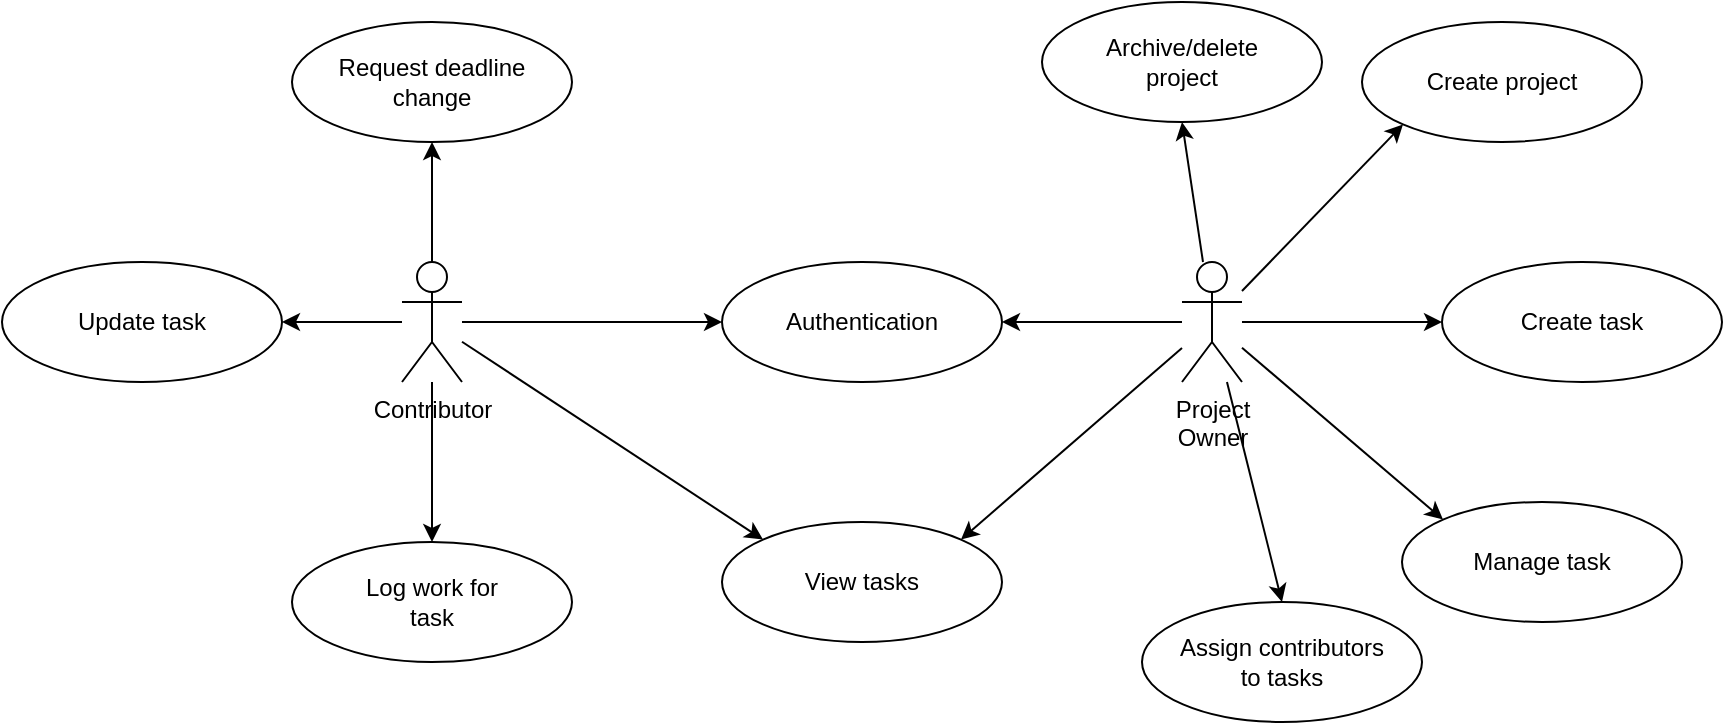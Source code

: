 <mxfile version="24.7.17">
  <diagram name="Page-1" id="1nHGlWU5jBoHTrUnYx-W">
    <mxGraphModel dx="2446" dy="782" grid="1" gridSize="10" guides="1" tooltips="1" connect="1" arrows="1" fold="1" page="1" pageScale="1" pageWidth="850" pageHeight="1100" math="0" shadow="0">
      <root>
        <mxCell id="0" />
        <mxCell id="1" parent="0" />
        <mxCell id="KlgS9JjJHQomffS3OAyq-1" value="Authentication" style="ellipse;whiteSpace=wrap;html=1;" vertex="1" parent="1">
          <mxGeometry x="280" y="310" width="140" height="60" as="geometry" />
        </mxCell>
        <mxCell id="KlgS9JjJHQomffS3OAyq-2" value="Project&lt;br&gt; Owner" style="shape=umlActor;verticalLabelPosition=bottom;verticalAlign=top;html=1;outlineConnect=0;" vertex="1" parent="1">
          <mxGeometry x="510" y="310" width="30" height="60" as="geometry" />
        </mxCell>
        <mxCell id="KlgS9JjJHQomffS3OAyq-3" value="" style="endArrow=classic;html=1;rounded=0;entryX=1;entryY=0.5;entryDx=0;entryDy=0;" edge="1" parent="1" source="KlgS9JjJHQomffS3OAyq-2" target="KlgS9JjJHQomffS3OAyq-1">
          <mxGeometry width="50" height="50" relative="1" as="geometry">
            <mxPoint x="350" y="380" as="sourcePoint" />
            <mxPoint x="400" y="330" as="targetPoint" />
          </mxGeometry>
        </mxCell>
        <mxCell id="KlgS9JjJHQomffS3OAyq-5" value="Create project" style="ellipse;whiteSpace=wrap;html=1;" vertex="1" parent="1">
          <mxGeometry x="600" y="190" width="140" height="60" as="geometry" />
        </mxCell>
        <mxCell id="KlgS9JjJHQomffS3OAyq-8" value="" style="endArrow=classic;html=1;rounded=0;entryX=0;entryY=1;entryDx=0;entryDy=0;" edge="1" parent="1" source="KlgS9JjJHQomffS3OAyq-2" target="KlgS9JjJHQomffS3OAyq-5">
          <mxGeometry width="50" height="50" relative="1" as="geometry">
            <mxPoint x="390" y="330" as="sourcePoint" />
            <mxPoint x="200" y="340" as="targetPoint" />
          </mxGeometry>
        </mxCell>
        <mxCell id="KlgS9JjJHQomffS3OAyq-10" value="Create task" style="ellipse;whiteSpace=wrap;html=1;" vertex="1" parent="1">
          <mxGeometry x="640" y="310" width="140" height="60" as="geometry" />
        </mxCell>
        <mxCell id="KlgS9JjJHQomffS3OAyq-11" value="" style="endArrow=classic;html=1;rounded=0;entryX=0;entryY=0.5;entryDx=0;entryDy=0;" edge="1" parent="1" source="KlgS9JjJHQomffS3OAyq-2" target="KlgS9JjJHQomffS3OAyq-10">
          <mxGeometry width="50" height="50" relative="1" as="geometry">
            <mxPoint x="390" y="330" as="sourcePoint" />
            <mxPoint x="200" y="240" as="targetPoint" />
          </mxGeometry>
        </mxCell>
        <mxCell id="KlgS9JjJHQomffS3OAyq-13" value="Assign contributors &lt;br&gt;to tasks" style="ellipse;whiteSpace=wrap;html=1;" vertex="1" parent="1">
          <mxGeometry x="490" y="480" width="140" height="60" as="geometry" />
        </mxCell>
        <mxCell id="KlgS9JjJHQomffS3OAyq-14" value="" style="endArrow=classic;html=1;rounded=0;entryX=0.5;entryY=0;entryDx=0;entryDy=0;" edge="1" parent="1" source="KlgS9JjJHQomffS3OAyq-2" target="KlgS9JjJHQomffS3OAyq-13">
          <mxGeometry width="50" height="50" relative="1" as="geometry">
            <mxPoint x="390" y="330" as="sourcePoint" />
            <mxPoint x="470" y="460" as="targetPoint" />
          </mxGeometry>
        </mxCell>
        <mxCell id="KlgS9JjJHQomffS3OAyq-16" value="Manage task" style="ellipse;whiteSpace=wrap;html=1;" vertex="1" parent="1">
          <mxGeometry x="620" y="430" width="140" height="60" as="geometry" />
        </mxCell>
        <mxCell id="KlgS9JjJHQomffS3OAyq-17" value="" style="endArrow=classic;html=1;rounded=0;entryX=0;entryY=0;entryDx=0;entryDy=0;" edge="1" parent="1" source="KlgS9JjJHQomffS3OAyq-2" target="KlgS9JjJHQomffS3OAyq-16">
          <mxGeometry width="50" height="50" relative="1" as="geometry">
            <mxPoint x="536" y="380" as="sourcePoint" />
            <mxPoint x="540" y="480" as="targetPoint" />
          </mxGeometry>
        </mxCell>
        <mxCell id="KlgS9JjJHQomffS3OAyq-19" value="View tasks" style="ellipse;whiteSpace=wrap;html=1;" vertex="1" parent="1">
          <mxGeometry x="280" y="440" width="140" height="60" as="geometry" />
        </mxCell>
        <mxCell id="KlgS9JjJHQomffS3OAyq-20" value="" style="endArrow=classic;html=1;rounded=0;entryX=1;entryY=0;entryDx=0;entryDy=0;" edge="1" parent="1" source="KlgS9JjJHQomffS3OAyq-2" target="KlgS9JjJHQomffS3OAyq-19">
          <mxGeometry width="50" height="50" relative="1" as="geometry">
            <mxPoint x="536" y="380" as="sourcePoint" />
            <mxPoint x="540" y="480" as="targetPoint" />
          </mxGeometry>
        </mxCell>
        <mxCell id="KlgS9JjJHQomffS3OAyq-21" value="Archive/delete &lt;br&gt;project" style="ellipse;whiteSpace=wrap;html=1;" vertex="1" parent="1">
          <mxGeometry x="440" y="180" width="140" height="60" as="geometry" />
        </mxCell>
        <mxCell id="KlgS9JjJHQomffS3OAyq-22" value="" style="endArrow=classic;html=1;rounded=0;entryX=0.5;entryY=1;entryDx=0;entryDy=0;" edge="1" parent="1" source="KlgS9JjJHQomffS3OAyq-2" target="KlgS9JjJHQomffS3OAyq-21">
          <mxGeometry width="50" height="50" relative="1" as="geometry">
            <mxPoint x="536" y="380" as="sourcePoint" />
            <mxPoint x="540" y="480" as="targetPoint" />
          </mxGeometry>
        </mxCell>
        <mxCell id="KlgS9JjJHQomffS3OAyq-23" value="Contributor" style="shape=umlActor;verticalLabelPosition=bottom;verticalAlign=top;html=1;" vertex="1" parent="1">
          <mxGeometry x="120" y="310" width="30" height="60" as="geometry" />
        </mxCell>
        <mxCell id="KlgS9JjJHQomffS3OAyq-24" value="" style="endArrow=classic;html=1;rounded=0;entryX=0;entryY=0.5;entryDx=0;entryDy=0;" edge="1" parent="1" source="KlgS9JjJHQomffS3OAyq-23" target="KlgS9JjJHQomffS3OAyq-1">
          <mxGeometry width="50" height="50" relative="1" as="geometry">
            <mxPoint x="200" y="369.31" as="sourcePoint" />
            <mxPoint x="300" y="369.31" as="targetPoint" />
          </mxGeometry>
        </mxCell>
        <mxCell id="KlgS9JjJHQomffS3OAyq-25" value="" style="endArrow=classic;html=1;rounded=0;entryX=0;entryY=0;entryDx=0;entryDy=0;" edge="1" parent="1" source="KlgS9JjJHQomffS3OAyq-23" target="KlgS9JjJHQomffS3OAyq-19">
          <mxGeometry width="50" height="50" relative="1" as="geometry">
            <mxPoint x="160" y="350" as="sourcePoint" />
            <mxPoint x="290" y="350" as="targetPoint" />
          </mxGeometry>
        </mxCell>
        <mxCell id="KlgS9JjJHQomffS3OAyq-26" value="Log work for&lt;br&gt;task" style="ellipse;whiteSpace=wrap;html=1;" vertex="1" parent="1">
          <mxGeometry x="65" y="450" width="140" height="60" as="geometry" />
        </mxCell>
        <mxCell id="KlgS9JjJHQomffS3OAyq-27" value="" style="endArrow=classic;html=1;rounded=0;entryX=0.5;entryY=0;entryDx=0;entryDy=0;" edge="1" parent="1" source="KlgS9JjJHQomffS3OAyq-23" target="KlgS9JjJHQomffS3OAyq-26">
          <mxGeometry width="50" height="50" relative="1" as="geometry">
            <mxPoint x="160" y="360" as="sourcePoint" />
            <mxPoint x="310" y="459" as="targetPoint" />
          </mxGeometry>
        </mxCell>
        <mxCell id="KlgS9JjJHQomffS3OAyq-28" value="Update task" style="ellipse;whiteSpace=wrap;html=1;" vertex="1" parent="1">
          <mxGeometry x="-80" y="310" width="140" height="60" as="geometry" />
        </mxCell>
        <mxCell id="KlgS9JjJHQomffS3OAyq-29" value="" style="endArrow=classic;html=1;rounded=0;entryX=1;entryY=0.5;entryDx=0;entryDy=0;" edge="1" parent="1" source="KlgS9JjJHQomffS3OAyq-23" target="KlgS9JjJHQomffS3OAyq-28">
          <mxGeometry width="50" height="50" relative="1" as="geometry">
            <mxPoint x="160" y="350" as="sourcePoint" />
            <mxPoint x="290" y="350" as="targetPoint" />
          </mxGeometry>
        </mxCell>
        <mxCell id="KlgS9JjJHQomffS3OAyq-30" value="Request deadline&lt;br&gt;change" style="ellipse;whiteSpace=wrap;html=1;" vertex="1" parent="1">
          <mxGeometry x="65" y="190" width="140" height="60" as="geometry" />
        </mxCell>
        <mxCell id="KlgS9JjJHQomffS3OAyq-31" value="" style="endArrow=classic;html=1;rounded=0;entryX=0.5;entryY=1;entryDx=0;entryDy=0;exitX=0.5;exitY=0;exitDx=0;exitDy=0;exitPerimeter=0;" edge="1" parent="1" source="KlgS9JjJHQomffS3OAyq-23" target="KlgS9JjJHQomffS3OAyq-30">
          <mxGeometry width="50" height="50" relative="1" as="geometry">
            <mxPoint x="146" y="380" as="sourcePoint" />
            <mxPoint x="150" y="460" as="targetPoint" />
          </mxGeometry>
        </mxCell>
      </root>
    </mxGraphModel>
  </diagram>
</mxfile>

